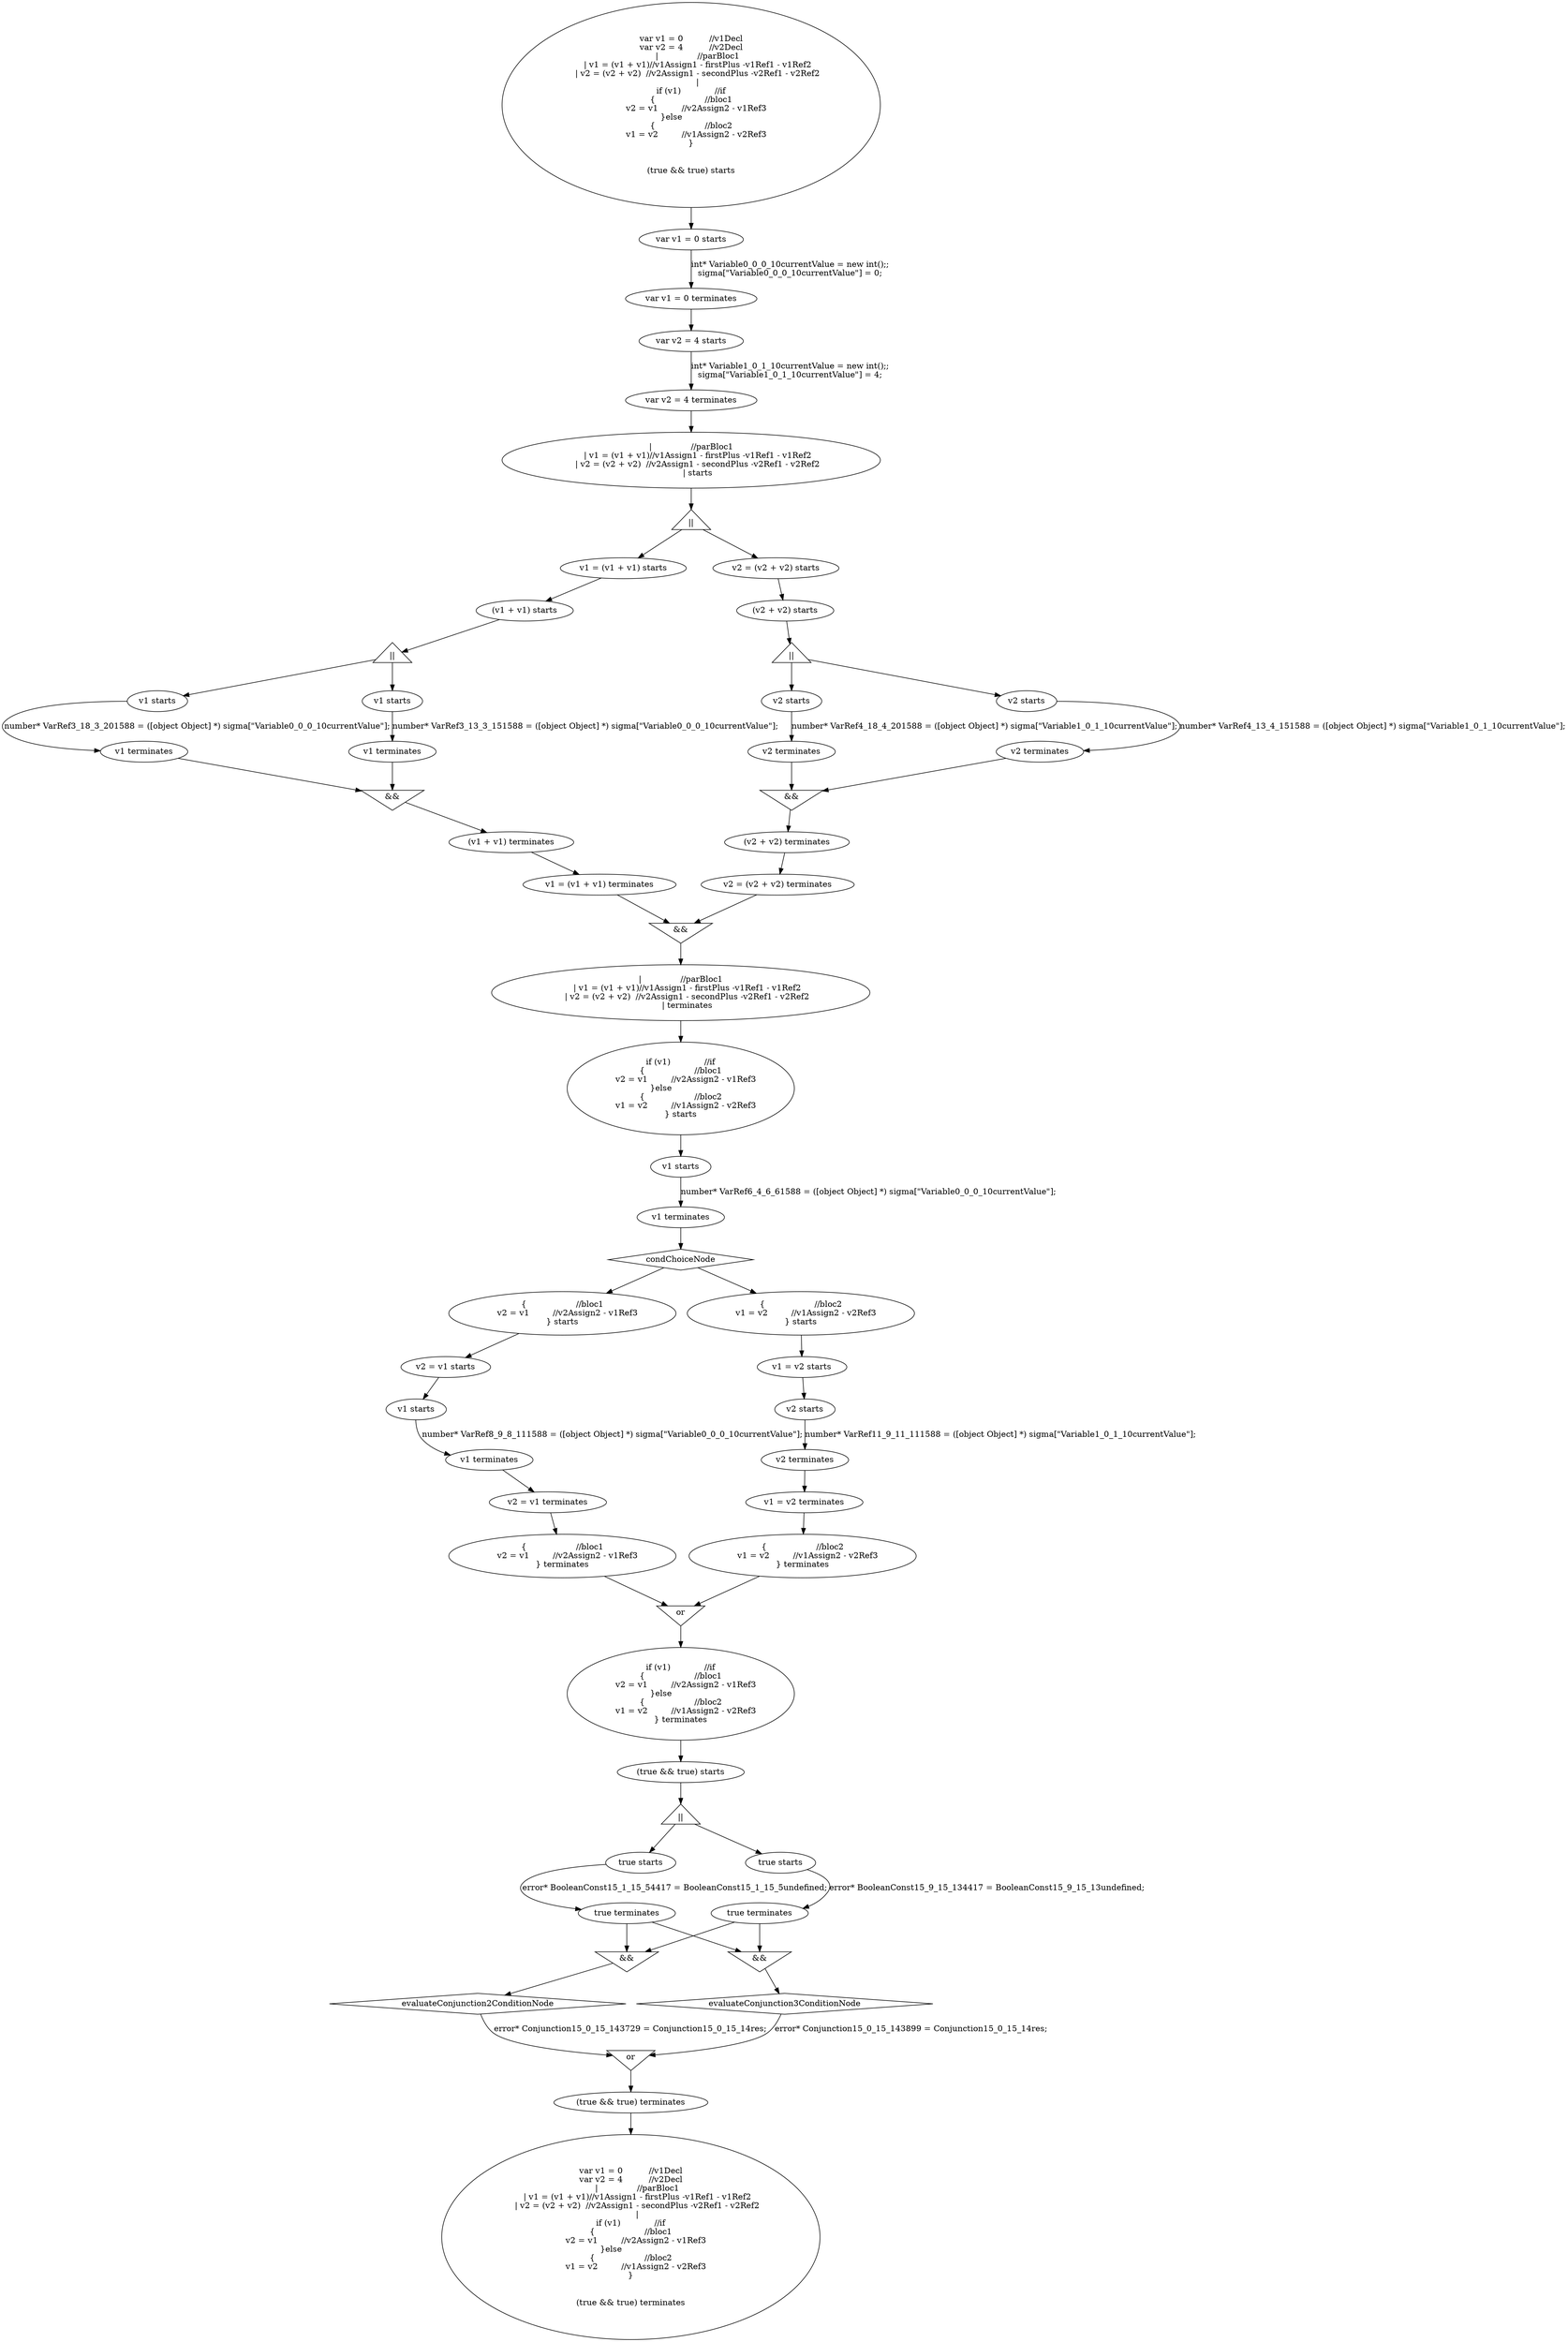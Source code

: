 digraph G {
  "0" [label="var v1 = 0          //v1Decl
var v2 = 4          //v2Decl
     |               //parBloc1
     | v1 = (v1 + v1)//v1Assign1 - firstPlus -v1Ref1 - v1Ref2
     | v2 = (v2 + v2)  //v2Assign1 - secondPlus -v2Ref1 - v2Ref2
     |
if (v1)             //if
{                   //bloc1
    v2 = v1         //v2Assign2 - v1Ref3
}else               
{                   //bloc2
    v1 = v2         //v1Assign2 - v2Ref3
}


(true && true) starts" shape="ellipse"];
  "1" [label="var v1 = 0          //v1Decl
var v2 = 4          //v2Decl
     |               //parBloc1
     | v1 = (v1 + v1)//v1Assign1 - firstPlus -v1Ref1 - v1Ref2
     | v2 = (v2 + v2)  //v2Assign1 - secondPlus -v2Ref1 - v2Ref2
     |
if (v1)             //if
{                   //bloc1
    v2 = v1         //v2Assign2 - v1Ref3
}else               
{                   //bloc2
    v1 = v2         //v1Assign2 - v2Ref3
}


(true && true) terminates" shape="ellipse"];
  "2" [label="var v1 = 0 starts" shape="ellipse"];
  "3" [label="var v1 = 0 terminates" shape="ellipse"];
  "4" [label="var v2 = 4 starts" shape="ellipse"];
  "5" [label="var v2 = 4 terminates" shape="ellipse"];
  "6" [label="|               //parBloc1
     | v1 = (v1 + v1)//v1Assign1 - firstPlus -v1Ref1 - v1Ref2
     | v2 = (v2 + v2)  //v2Assign1 - secondPlus -v2Ref1 - v2Ref2
     | starts" shape="ellipse"];
  "7" [label="|               //parBloc1
     | v1 = (v1 + v1)//v1Assign1 - firstPlus -v1Ref1 - v1Ref2
     | v2 = (v2 + v2)  //v2Assign1 - secondPlus -v2Ref1 - v2Ref2
     | terminates" shape="ellipse"];
  "8" [label="||" shape="triangle"];
  "30" [label="&&" shape="invtriangle"];
  "10" [label="v1 = (v1 + v1) starts" shape="ellipse"];
  "11" [label="v1 = (v1 + v1) terminates" shape="ellipse"];
  "12" [label="(v1 + v1) starts" shape="ellipse"];
  "13" [label="(v1 + v1) terminates" shape="ellipse"];
  "14" [label="||" shape="triangle"];
  "15" [label="v1 starts" shape="ellipse"];
  "16" [label="v1 terminates" shape="ellipse"];
  "17" [label="v1 starts" shape="ellipse"];
  "18" [label="v1 terminates" shape="ellipse"];
  "19" [label="&&" shape="invtriangle"];
  "20" [label="v2 = (v2 + v2) starts" shape="ellipse"];
  "21" [label="v2 = (v2 + v2) terminates" shape="ellipse"];
  "22" [label="(v2 + v2) starts" shape="ellipse"];
  "23" [label="(v2 + v2) terminates" shape="ellipse"];
  "24" [label="||" shape="triangle"];
  "25" [label="v2 starts" shape="ellipse"];
  "26" [label="v2 terminates" shape="ellipse"];
  "27" [label="v2 starts" shape="ellipse"];
  "28" [label="v2 terminates" shape="ellipse"];
  "29" [label="&&" shape="invtriangle"];
  "31" [label="if (v1)             //if
{                   //bloc1
    v2 = v1         //v2Assign2 - v1Ref3
}else               
{                   //bloc2
    v1 = v2         //v1Assign2 - v2Ref3
} starts" shape="ellipse"];
  "32" [label="if (v1)             //if
{                   //bloc1
    v2 = v1         //v2Assign2 - v1Ref3
}else               
{                   //bloc2
    v1 = v2         //v1Assign2 - v2Ref3
} terminates" shape="ellipse"];
  "33" [label="v1 starts" shape="ellipse"];
  "34" [label="v1 terminates" shape="ellipse"];
  "35" [label="condChoiceNode" shape="diamond"];
  "36" [label="{                   //bloc1
    v2 = v1         //v2Assign2 - v1Ref3
} starts" shape="ellipse"];
  "37" [label="{                   //bloc1
    v2 = v1         //v2Assign2 - v1Ref3
} terminates" shape="ellipse"];
  "38" [label="v2 = v1 starts" shape="ellipse"];
  "39" [label="v2 = v1 terminates" shape="ellipse"];
  "40" [label="v1 starts" shape="ellipse"];
  "41" [label="v1 terminates" shape="ellipse"];
  "42" [label="{                   //bloc2
    v1 = v2         //v1Assign2 - v2Ref3
} starts" shape="ellipse"];
  "43" [label="{                   //bloc2
    v1 = v2         //v1Assign2 - v2Ref3
} terminates" shape="ellipse"];
  "44" [label="v1 = v2 starts" shape="ellipse"];
  "45" [label="v1 = v2 terminates" shape="ellipse"];
  "46" [label="v2 starts" shape="ellipse"];
  "47" [label="v2 terminates" shape="ellipse"];
  "48" [label="or" shape="invtriangle"];
  "49" [label="(true && true) starts" shape="ellipse"];
  "50" [label="(true && true) terminates" shape="ellipse"];
  "51" [label="or" shape="invtriangle"];
  "52" [label="||" shape="triangle"];
  "53" [label="true starts" shape="ellipse"];
  "54" [label="true terminates" shape="ellipse"];
  "55" [label="true starts" shape="ellipse"];
  "56" [label="true terminates" shape="ellipse"];
  "57" [label="&&" shape="invtriangle"];
  "58" [label="evaluateConjunction2ConditionNode" shape="diamond"];
  "59" [label="&&" shape="invtriangle"];
  "60" [label="evaluateConjunction3ConditionNode" shape="diamond"];
  "2" -> "3" [label="int* Variable0_0_0_10currentValue = new int();;
sigma[\"Variable0_0_0_10currentValue\"] = 0;"];
  "0" -> "2" [label=""];
  "4" -> "5" [label="int* Variable1_0_1_10currentValue = new int();;
sigma[\"Variable1_0_1_10currentValue\"] = 4;"];
  "3" -> "4" [label=""];
  "6" -> "8" [label=""];
  "12" -> "14" [label=""];
  "15" -> "16" [label="number* VarRef3_18_3_201588 = ([object Object] *) sigma[\"Variable0_0_0_10currentValue\"];"];
  "14" -> "15" [label=""];
  "17" -> "18" [label="number* VarRef3_13_3_151588 = ([object Object] *) sigma[\"Variable0_0_0_10currentValue\"];"];
  "14" -> "17" [label=""];
  "16" -> "19" [label=""];
  "18" -> "19" [label=""];
  "19" -> "13" [label=""];
  "10" -> "12" [label=""];
  "13" -> "11" [label=""];
  "8" -> "10" [label=""];
  "11" -> "30" [label=""];
  "22" -> "24" [label=""];
  "25" -> "26" [label="number* VarRef4_18_4_201588 = ([object Object] *) sigma[\"Variable1_0_1_10currentValue\"];"];
  "24" -> "25" [label=""];
  "27" -> "28" [label="number* VarRef4_13_4_151588 = ([object Object] *) sigma[\"Variable1_0_1_10currentValue\"];"];
  "24" -> "27" [label=""];
  "26" -> "29" [label=""];
  "28" -> "29" [label=""];
  "29" -> "23" [label=""];
  "20" -> "22" [label=""];
  "23" -> "21" [label=""];
  "8" -> "20" [label=""];
  "21" -> "30" [label=""];
  "30" -> "7" [label=""];
  "5" -> "6" [label=""];
  "33" -> "34" [label="number* VarRef6_4_6_61588 = ([object Object] *) sigma[\"Variable0_0_0_10currentValue\"];"];
  "31" -> "33" [label=""];
  "34" -> "35" [label=""];
  "40" -> "41" [label="number* VarRef8_9_8_111588 = ([object Object] *) sigma[\"Variable0_0_0_10currentValue\"];"];
  "38" -> "40" [label=""];
  "41" -> "39" [label=""];
  "36" -> "38" [label=""];
  "39" -> "37" [label=""];
  "35" -> "36" [label=""];
  "46" -> "47" [label="number* VarRef11_9_11_111588 = ([object Object] *) sigma[\"Variable1_0_1_10currentValue\"];"];
  "44" -> "46" [label=""];
  "47" -> "45" [label=""];
  "42" -> "44" [label=""];
  "45" -> "43" [label=""];
  "35" -> "42" [label=""];
  "43" -> "48" [label=""];
  "37" -> "48" [label=""];
  "48" -> "32" [label=""];
  "7" -> "31" [label=""];
  "51" -> "50" [label=""];
  "49" -> "52" [label=""];
  "53" -> "54" [label="error* BooleanConst15_1_15_54417 = BooleanConst15_1_15_5undefined;"];
  "52" -> "53" [label=""];
  "55" -> "56" [label="error* BooleanConst15_9_15_134417 = BooleanConst15_9_15_13undefined;"];
  "52" -> "55" [label=""];
  "54" -> "57" [label=""];
  "56" -> "57" [label=""];
  "57" -> "58" [label=""];
  "58" -> "51" [label="error* Conjunction15_0_15_143729 = Conjunction15_0_15_14res;"];
  "56" -> "59" [label=""];
  "54" -> "59" [label=""];
  "59" -> "60" [label=""];
  "60" -> "51" [label="error* Conjunction15_0_15_143899 = Conjunction15_0_15_14res;"];
  "32" -> "49" [label=""];
  "50" -> "1" [label=""];
}